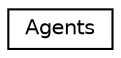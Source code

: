 digraph "Graphe hiérarchique des classes"
{
  edge [fontname="Helvetica",fontsize="10",labelfontname="Helvetica",labelfontsize="10"];
  node [fontname="Helvetica",fontsize="10",shape=record];
  rankdir="LR";
  Node0 [label="Agents",height=0.2,width=0.4,color="black", fillcolor="white", style="filled",URL="$class_agents.html"];
}
